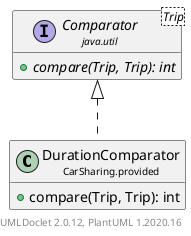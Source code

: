 @startuml
    set namespaceSeparator none
    hide empty fields
    hide empty methods

    class "<size:14>DurationComparator\n<size:10>CarSharing.provided" as CarSharing.provided.DurationComparator [[DurationComparator.html]] {
        +compare(Trip, Trip): int
    }

    interface "<size:14>Comparator\n<size:10>java.util" as java.util.Comparator<Trip> {
        {abstract} +compare(Trip, Trip): int
    }

    java.util.Comparator <|.. CarSharing.provided.DurationComparator

    center footer UMLDoclet 2.0.12, PlantUML 1.2020.16
@enduml
